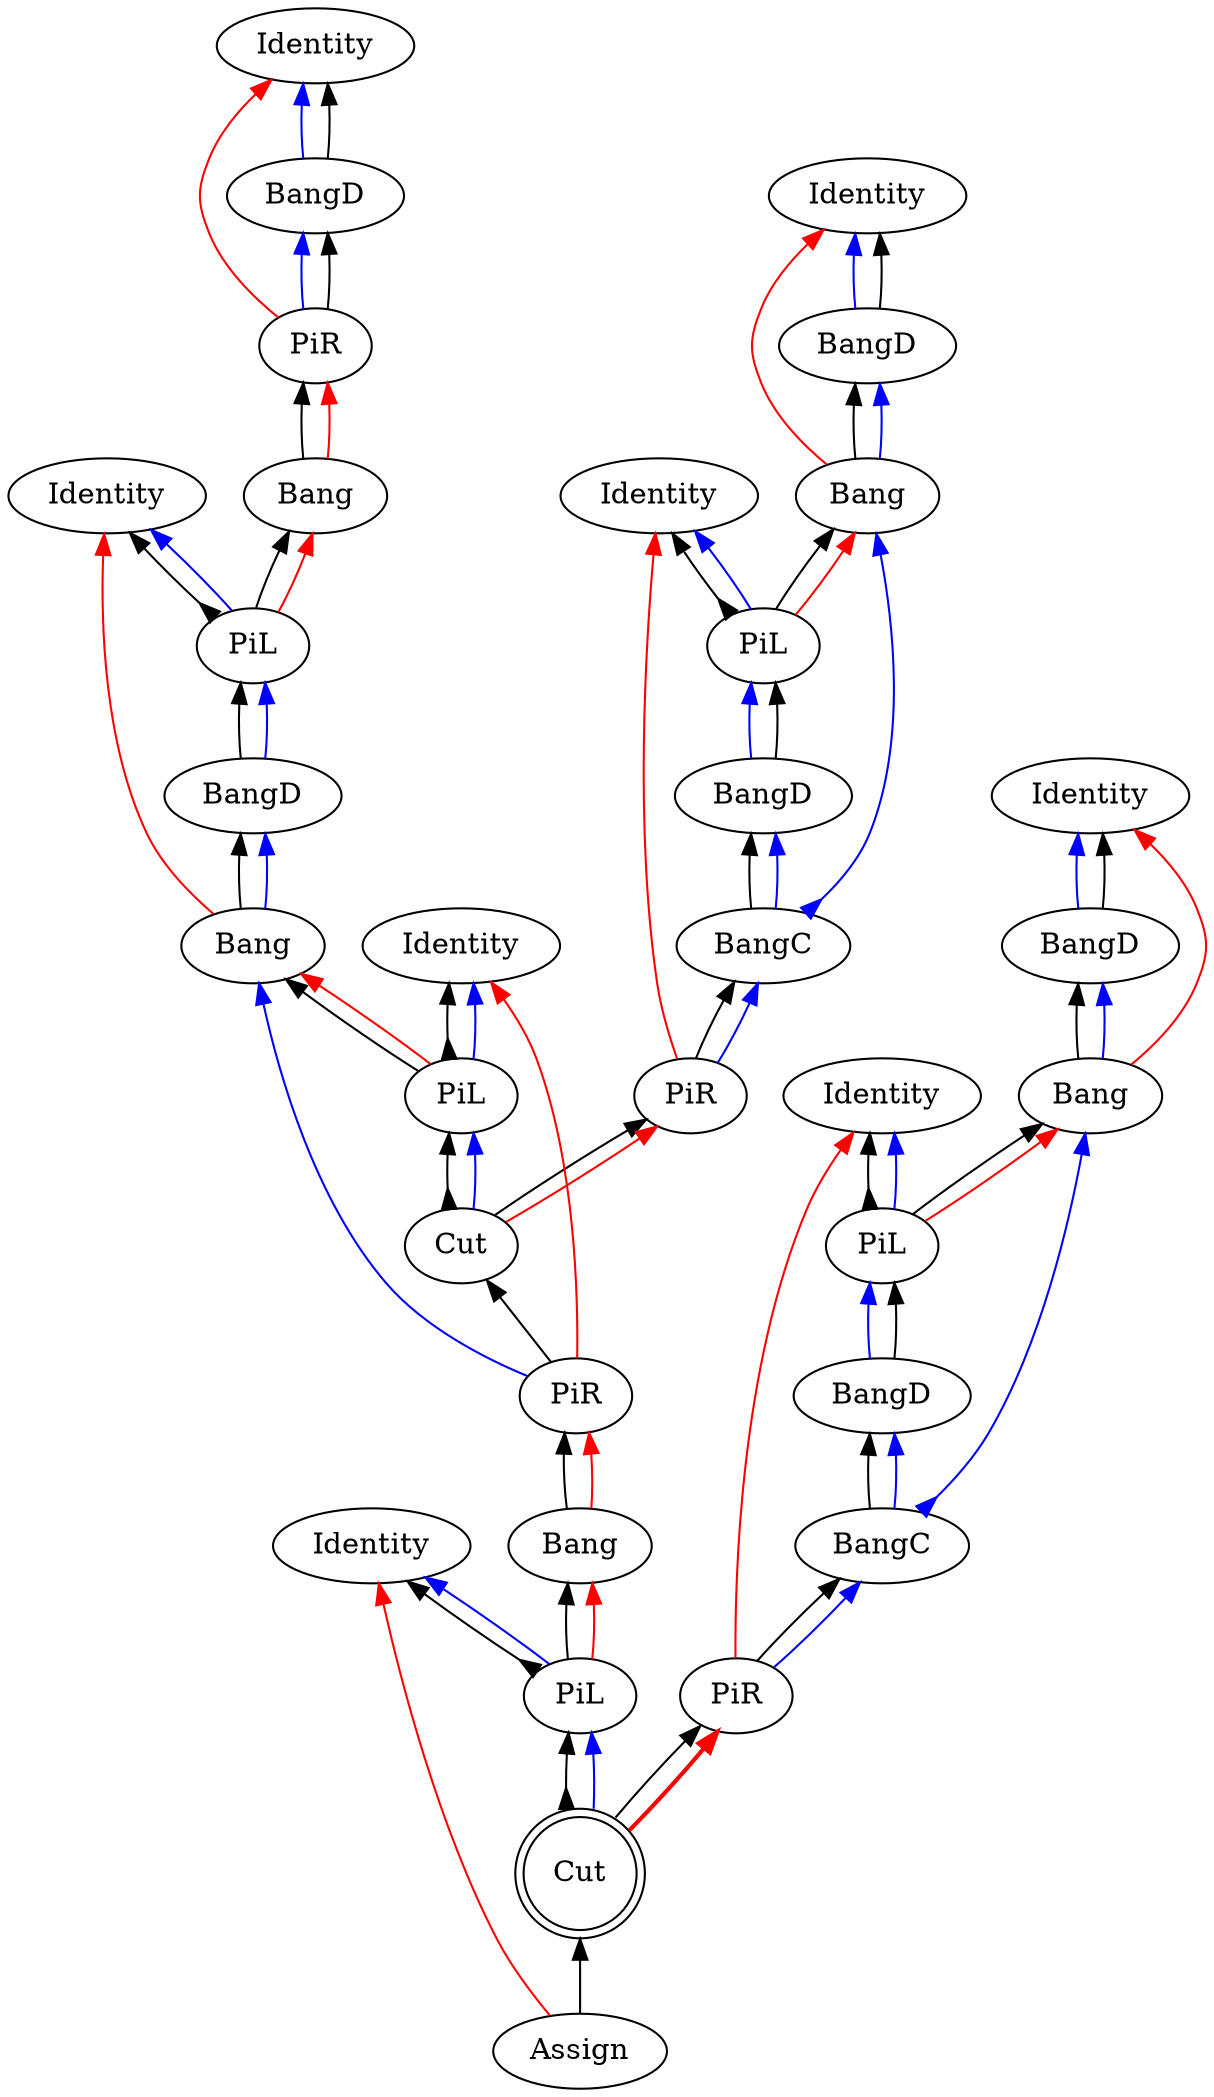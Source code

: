 digraph {
rankdir="BT"
"Identity0" [label="Identity"]
"BangD1" [label="BangD"]
"PiR2" [label="PiR"]
"Bang3" [label="Bang"]
"Identity4" [label="Identity"]
"PiL5" [label="PiL"]
"BangD6" [label="BangD"]
"Bang7" [label="Bang"]
"Identity8" [label="Identity"]
"PiL9" [label="PiL"]
"Identity10" [label="Identity"]
"BangD11" [label="BangD"]
"Bang12" [label="Bang"]
"Identity13" [label="Identity"]
"PiL14" [label="PiL"]
"BangD15" [label="BangD"]
"BangC16" [label="BangC"]
"PiR17" [label="PiR"]
"Cut18" [label="Cut"]
"PiR19" [label="PiR"]
"Bang20" [label="Bang"]
"Identity21" [label="Identity"]
"PiL22" [label="PiL"]
"Identity23" [label="Identity"]
"BangD24" [label="BangD"]
"Bang25" [label="Bang"]
"Identity26" [label="Identity"]
"PiL27" [label="PiL"]
"BangD28" [label="BangD"]
"BangC29" [label="BangC"]
"PiR30" [label="PiR"]
"Cut31" [label="Cut",shape=doublecircle]
"Assign32" [label="Assign"]
"Bang25" -> "BangD24"[color=black,weight=5,tooltip="c_bseq24",arrowhead=normal,arrowtail=none,dir=both]
"Bang20" -> "PiR19"[color=black,weight=5,tooltip="c_bseq32",arrowhead=normal,arrowtail=none,dir=both]
"Bang12" -> "BangD11"[color=black,weight=5,tooltip="c_bseq58",arrowhead=normal,arrowtail=none,dir=both]
"Bang7" -> "BangD6"[color=black,weight=5,tooltip="c_bseq67",arrowhead=normal,arrowtail=none,dir=both]
"Bang3" -> "PiR2"[color=black,weight=5,tooltip="c_bseq79",arrowhead=normal,arrowtail=none,dir=both]
"Cut31" -> "PiL22"[color=black,weight=5,tooltip="c_lseq2",arrowhead=normal,arrowtail=inv,dir=both]
"Cut18" -> "PiL9"[color=black,weight=5,tooltip="c_lseq36",arrowhead=normal,arrowtail=inv,dir=both]
"Cut31" -> "PiR30"[color=black,weight=5,tooltip="c_rseq3",arrowhead=normal,arrowtail=none,dir=both]
"Cut18" -> "PiR17"[color=black,weight=5,tooltip="c_rseq37",arrowhead=normal,arrowtail=none,dir=both]
"PiL27" -> "Bang25"[color=black,weight=5,tooltip="dseq20",arrowhead=normal,arrowtail=none,dir=both]
"PiL22" -> "Bang20"[color=black,weight=5,tooltip="dseq29",arrowhead=normal,arrowtail=none,dir=both]
"PiL14" -> "Bang12"[color=black,weight=5,tooltip="dseq54",arrowhead=normal,arrowtail=none,dir=both]
"PiL9" -> "Bang7"[color=black,weight=5,tooltip="dseq63",arrowhead=normal,arrowtail=none,dir=both]
"PiL5" -> "Bang3"[color=black,weight=5,tooltip="dseq76",arrowhead=normal,arrowtail=none,dir=both]
"PiR19" -> "Bang7"[color=blue,weight=2,tooltip="h34",arrowhead=normal,arrowtail=none,dir=both]
"Bang7" -> "BangD6"[color=blue,weight=2,tooltip="hf65",arrowhead=normal,arrowtail=none,dir=both]
"BangD6" -> "PiL5"[color=black,weight=5,tooltip="hseq72",arrowhead=normal,arrowtail=none,dir=both]
"PiR2" -> "BangD1"[color=blue,weight=2,tooltip="i81",arrowhead=normal,arrowtail=none,dir=both]
"PiL27" -> "Identity26"[color=black,weight=5,tooltip="idseq21",arrowhead=normal,arrowtail=inv,dir=both]
"PiL22" -> "Identity21"[color=black,weight=5,tooltip="idseq30",arrowhead=normal,arrowtail=inv,dir=both]
"PiL14" -> "Identity13"[color=black,weight=5,tooltip="idseq55",arrowhead=normal,arrowtail=inv,dir=both]
"PiL9" -> "Identity8"[color=black,weight=5,tooltip="idseq64",arrowhead=normal,arrowtail=inv,dir=both]
"PiL5" -> "Identity4"[color=black,weight=5,tooltip="idseq77",arrowhead=normal,arrowtail=inv,dir=both]
"BangD1" -> "Identity0"[color=blue,weight=2,tooltip="iret84",arrowhead=normal,arrowtail=none,dir=both]
"BangD1" -> "Identity0"[color=black,weight=5,tooltip="iseq83",arrowhead=normal,arrowtail=none,dir=both]
"PiL27" -> "Identity26"[color=blue,weight=2,tooltip="lret19",arrowhead=normal,arrowtail=none,dir=both]
"PiL22" -> "Identity21"[color=blue,weight=2,tooltip="lret28",arrowhead=normal,arrowtail=none,dir=both]
"PiL14" -> "Identity13"[color=blue,weight=2,tooltip="lret53",arrowhead=normal,arrowtail=none,dir=both]
"PiL9" -> "Identity8"[color=blue,weight=2,tooltip="lret62",arrowhead=normal,arrowtail=none,dir=both]
"PiL5" -> "Identity4"[color=blue,weight=2,tooltip="lret75",arrowhead=normal,arrowtail=none,dir=both]
"BangD28" -> "PiL27"[color=blue,weight=2,tooltip="lval14",arrowhead=normal,arrowtail=none,dir=both]
"Cut18" -> "PiL9"[color=blue,weight=2,tooltip="lval38",arrowhead=normal,arrowtail=none,dir=both]
"Cut31" -> "PiL22"[color=blue,weight=2,tooltip="lval4",arrowhead=normal,arrowtail=none,dir=both]
"BangD15" -> "PiL14"[color=blue,weight=2,tooltip="lval48",arrowhead=normal,arrowtail=none,dir=both]
"BangD6" -> "PiL5"[color=blue,weight=2,tooltip="lval70",arrowhead=normal,arrowtail=none,dir=both]
"PiL27" -> "Bang25"[color=red,weight=2,tooltip="newrret18",arrowhead=normal,arrowtail=none,dir=both]
"PiL22" -> "Bang20"[color=red,weight=2,tooltip="newrret27",arrowhead=normal,arrowtail=none,dir=both]
"PiL14" -> "Bang12"[color=red,weight=2,tooltip="newrret52",arrowhead=normal,arrowtail=none,dir=both]
"PiL9" -> "Bang7"[color=red,weight=2,tooltip="newrret61",arrowhead=normal,arrowtail=none,dir=both]
"PiL5" -> "Bang3"[color=red,weight=2,tooltip="newrret74",arrowhead=normal,arrowtail=none,dir=both]
"Bang25" -> "Identity23"[color=red,weight=2,tooltip="newrretf23",arrowhead=normal,arrowtail=none,dir=both]
"Bang20" -> "PiR19"[color=red,weight=2,tooltip="newrretf31",arrowhead=normal,arrowtail=none,dir=both]
"Bang12" -> "Identity10"[color=red,weight=2,tooltip="newrretf57",arrowhead=normal,arrowtail=none,dir=both]
"Bang7" -> "Identity4"[color=red,weight=2,tooltip="newrretf66",arrowhead=normal,arrowtail=none,dir=both]
"Bang3" -> "PiR2"[color=red,weight=2,tooltip="newrretf78",arrowhead=normal,arrowtail=none,dir=both]
"Assign32" -> "Identity21"[color=red,weight=2,tooltip="ret1",arrowhead=normal,arrowtail=none,dir=both]
"PiR19" -> "Identity8"[color=red,weight=2,tooltip="ret35",arrowhead=normal,arrowtail=none,dir=both]
"PiR17" -> "Identity13"[color=red,weight=2,tooltip="ret42",arrowhead=normal,arrowtail=none,dir=both]
"PiR30" -> "Identity26"[color=red,weight=2,tooltip="ret8",arrowhead=normal,arrowtail=none,dir=both]
"PiR2" -> "Identity0"[color=red,weight=2,tooltip="ret82",arrowhead=normal,arrowtail=none,dir=both]
"Assign32" -> "Cut31"[color=black,weight=5,tooltip="retseq0",arrowhead=normal,arrowtail=none,dir=both]
"Cut18" -> "PiR17"[color=red,weight=2,tooltip="rval39",arrowhead=normal,arrowtail=none,dir=both]
"Cut31" -> "PiR30"[color=red,weight=2,tooltip="rval5",arrowhead=normal,arrowtail=none,penwidth=2,dir=both]
"BangC29" -> "BangD28"[color=black,weight=5,tooltip="seq11",arrowhead=normal,arrowtail=none,dir=both]
"PiR19" -> "Cut18"[color=black,weight=5,tooltip="seq33",arrowhead=normal,arrowtail=none,dir=both]
"PiR17" -> "BangC16"[color=black,weight=5,tooltip="seq40",arrowhead=normal,arrowtail=none,dir=both]
"BangC16" -> "BangD15"[color=black,weight=5,tooltip="seq45",arrowhead=normal,arrowtail=none,dir=both]
"PiR30" -> "BangC29"[color=black,weight=5,tooltip="seq6",arrowhead=normal,arrowtail=none,dir=both]
"PiR2" -> "BangD1"[color=black,weight=5,tooltip="seq80",arrowhead=normal,arrowtail=none,dir=both]
"PiR30" -> "BangC29"[color=blue,weight=2,tooltip="x7",arrowhead=normal,arrowtail=none,dir=both]
"BangC29" -> "BangD28"[color=blue,weight=2,tooltip="xA9",arrowhead=normal,arrowtail=none,dir=both]
"BangC29" -> "Bang25"[color=blue,weight=2,tooltip="xB10",arrowhead=normal,arrowtail=inv,dir=both]
"Bang25" -> "BangD24"[color=blue,weight=2,tooltip="xBf22",arrowhead=normal,arrowtail=none,dir=both]
"BangD24" -> "Identity23"[color=blue,weight=2,tooltip="xret26",arrowhead=normal,arrowtail=none,dir=both]
"BangD28" -> "PiL27"[color=black,weight=5,tooltip="xseq16",arrowhead=normal,arrowtail=none,dir=both]
"BangD24" -> "Identity23"[color=black,weight=5,tooltip="xseq25",arrowhead=normal,arrowtail=none,dir=both]
"PiR17" -> "BangC16"[color=blue,weight=2,tooltip="y41",arrowhead=normal,arrowtail=none,dir=both]
"BangC16" -> "BangD15"[color=blue,weight=2,tooltip="yA43",arrowhead=normal,arrowtail=none,dir=both]
"BangC16" -> "Bang12"[color=blue,weight=2,tooltip="yB44",arrowhead=normal,arrowtail=inv,dir=both]
"Bang12" -> "BangD11"[color=blue,weight=2,tooltip="yBf56",arrowhead=normal,arrowtail=none,dir=both]
"BangD11" -> "Identity10"[color=blue,weight=2,tooltip="yret60",arrowhead=normal,arrowtail=none,dir=both]
"BangD15" -> "PiL14"[color=black,weight=5,tooltip="yseq50",arrowhead=normal,arrowtail=none,dir=both]
"BangD11" -> "Identity10"[color=black,weight=5,tooltip="yseq59",arrowhead=normal,arrowtail=none,dir=both]
}
